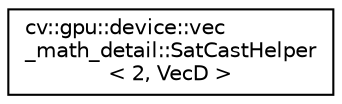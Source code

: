 digraph "Graphical Class Hierarchy"
{
 // LATEX_PDF_SIZE
  edge [fontname="Helvetica",fontsize="10",labelfontname="Helvetica",labelfontsize="10"];
  node [fontname="Helvetica",fontsize="10",shape=record];
  rankdir="LR";
  Node0 [label="cv::gpu::device::vec\l_math_detail::SatCastHelper\l\< 2, VecD \>",height=0.2,width=0.4,color="black", fillcolor="white", style="filled",URL="$structcv_1_1gpu_1_1device_1_1vec__math__detail_1_1_sat_cast_helper_3_012_00_01_vec_d_01_4.html",tooltip=" "];
}
